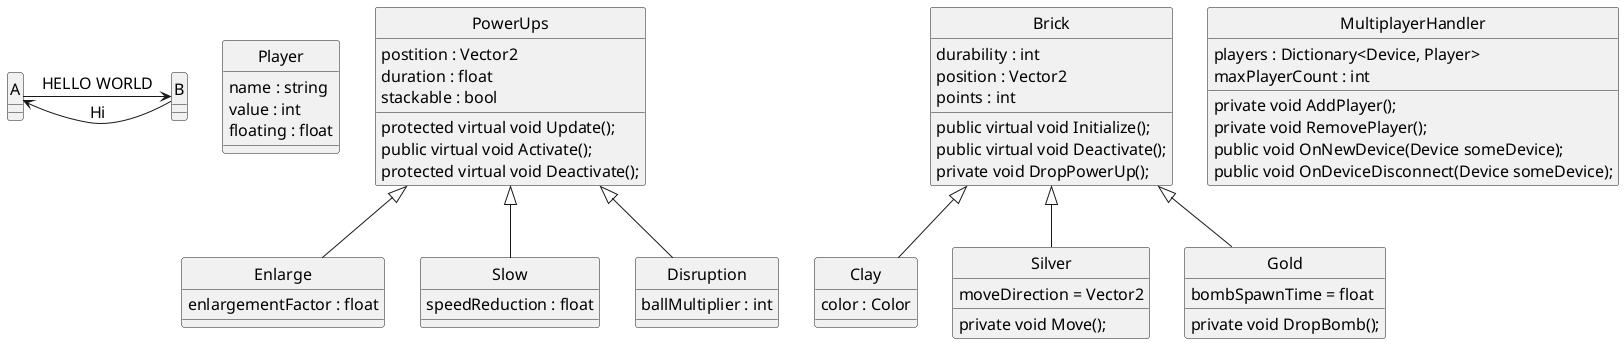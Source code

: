 @startuml Breakout
skinparam style strictuml
skinparam SequenceMessageAlignment center
skinparam DefaultFontName Arial
skinparam DefaultFontSize 16
skinparam DefaultFontStyle bold

A -> B : HELLO WORLD
A <- B : Hi

class "Player" as Player
{
    name : string
    value : int
    floating : float
}

Powerups <|-- Enlarge
Powerups <|-- Slow
Powerups <|-- Disruption
class "PowerUps" as Powerups
{
    postition : Vector2
    duration : float
    stackable : bool
    
    protected virtual void Update();
    public virtual void Activate();
    protected virtual void Deactivate();
}

class "Enlarge" as Enlarge
{
    enlargementFactor : float
}

class "Slow" as Slow
{
    speedReduction : float
}

class "Disruption" as Disruption
{
    ballMultiplier : int
}

class "Brick" as Brick
{
    durability : int
    position : Vector2
    points : int

    public virtual void Initialize();
    public virtual void Deactivate();
    private void DropPowerUp();
}

Brick <|-- Clay
class "Clay" as Clay
{
    color : Color
}

Brick <|-- Silver
class "Silver" as Silver
{
    moveDirection = Vector2
    private void Move();
}

Brick <|-- Gold
class "Gold" as Gold
{
    bombSpawnTime = float
    private void DropBomb();
}

class MultiplayerHandler
{
    players : Dictionary<Device, Player> 
    maxPlayerCount : int

    private void AddPlayer();
    private void RemovePlayer();
    public void OnNewDevice(Device someDevice);
    public void OnDeviceDisconnect(Device someDevice);
}
@enduml